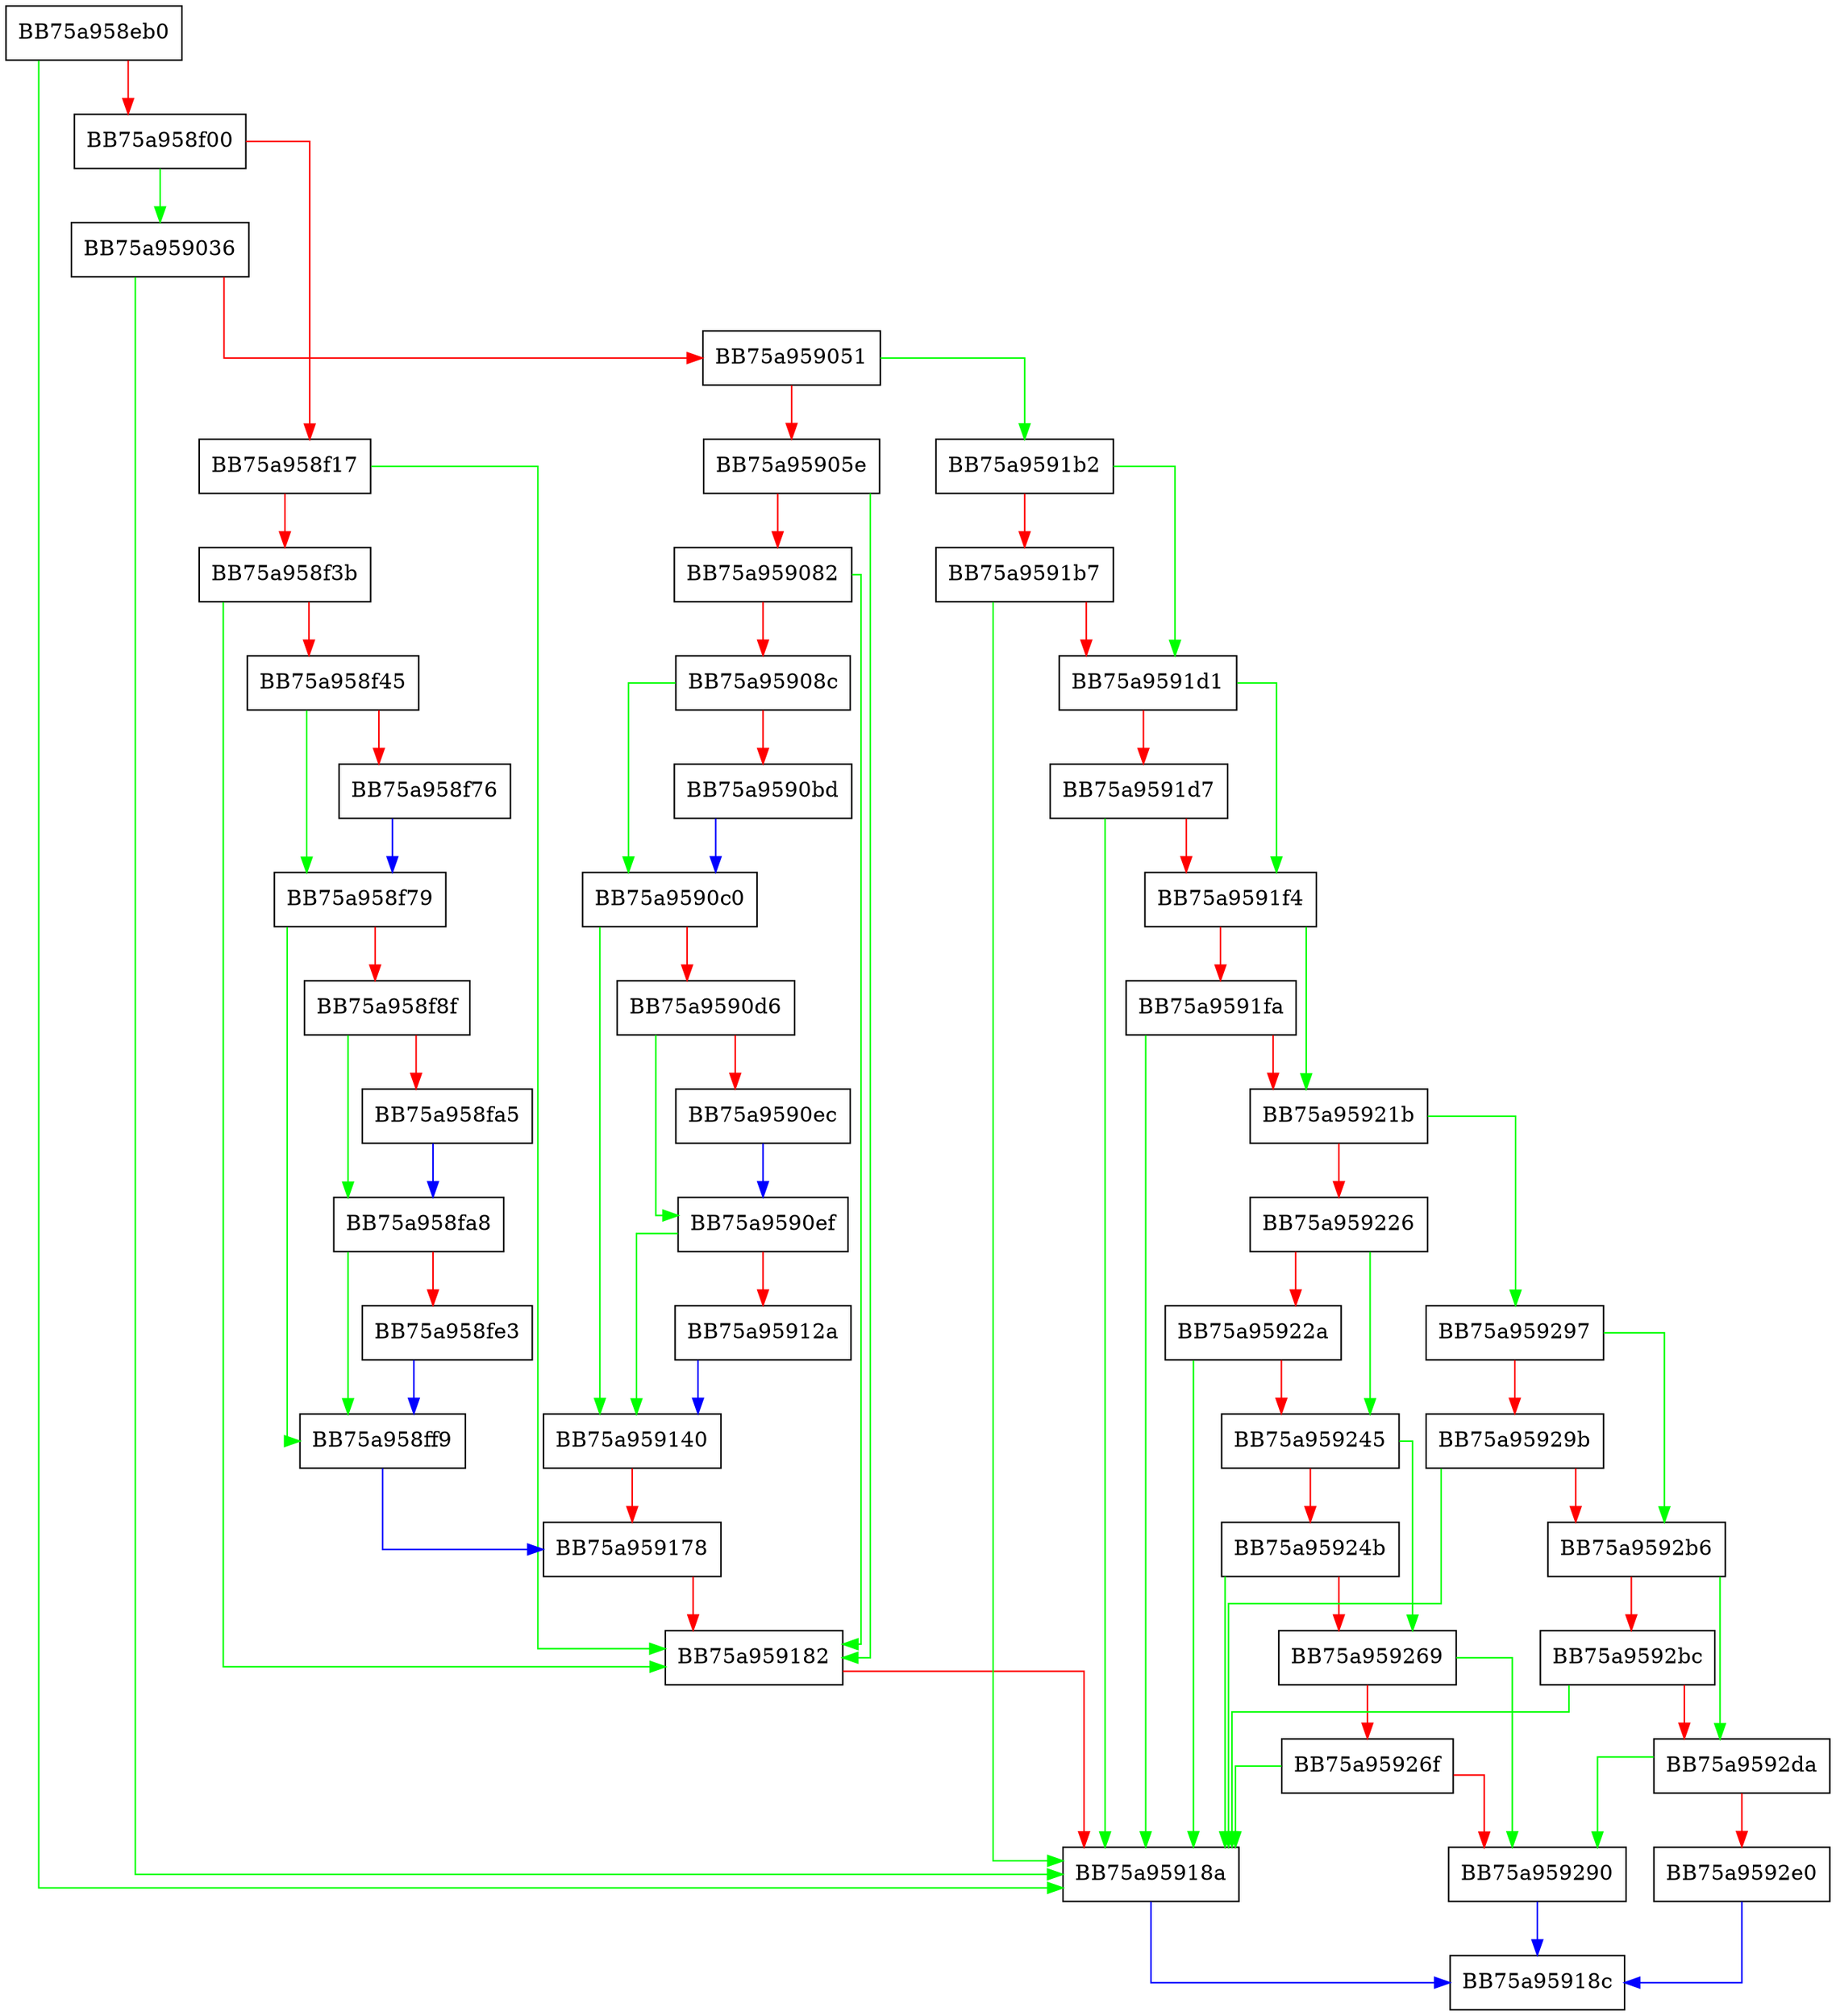 digraph _is_auto_config_ok {
  node [shape="box"];
  graph [splines=ortho];
  BB75a958eb0 -> BB75a95918a [color="green"];
  BB75a958eb0 -> BB75a958f00 [color="red"];
  BB75a958f00 -> BB75a959036 [color="green"];
  BB75a958f00 -> BB75a958f17 [color="red"];
  BB75a958f17 -> BB75a959182 [color="green"];
  BB75a958f17 -> BB75a958f3b [color="red"];
  BB75a958f3b -> BB75a959182 [color="green"];
  BB75a958f3b -> BB75a958f45 [color="red"];
  BB75a958f45 -> BB75a958f79 [color="green"];
  BB75a958f45 -> BB75a958f76 [color="red"];
  BB75a958f76 -> BB75a958f79 [color="blue"];
  BB75a958f79 -> BB75a958ff9 [color="green"];
  BB75a958f79 -> BB75a958f8f [color="red"];
  BB75a958f8f -> BB75a958fa8 [color="green"];
  BB75a958f8f -> BB75a958fa5 [color="red"];
  BB75a958fa5 -> BB75a958fa8 [color="blue"];
  BB75a958fa8 -> BB75a958ff9 [color="green"];
  BB75a958fa8 -> BB75a958fe3 [color="red"];
  BB75a958fe3 -> BB75a958ff9 [color="blue"];
  BB75a958ff9 -> BB75a959178 [color="blue"];
  BB75a959036 -> BB75a95918a [color="green"];
  BB75a959036 -> BB75a959051 [color="red"];
  BB75a959051 -> BB75a9591b2 [color="green"];
  BB75a959051 -> BB75a95905e [color="red"];
  BB75a95905e -> BB75a959182 [color="green"];
  BB75a95905e -> BB75a959082 [color="red"];
  BB75a959082 -> BB75a959182 [color="green"];
  BB75a959082 -> BB75a95908c [color="red"];
  BB75a95908c -> BB75a9590c0 [color="green"];
  BB75a95908c -> BB75a9590bd [color="red"];
  BB75a9590bd -> BB75a9590c0 [color="blue"];
  BB75a9590c0 -> BB75a959140 [color="green"];
  BB75a9590c0 -> BB75a9590d6 [color="red"];
  BB75a9590d6 -> BB75a9590ef [color="green"];
  BB75a9590d6 -> BB75a9590ec [color="red"];
  BB75a9590ec -> BB75a9590ef [color="blue"];
  BB75a9590ef -> BB75a959140 [color="green"];
  BB75a9590ef -> BB75a95912a [color="red"];
  BB75a95912a -> BB75a959140 [color="blue"];
  BB75a959140 -> BB75a959178 [color="red"];
  BB75a959178 -> BB75a959182 [color="red"];
  BB75a959182 -> BB75a95918a [color="red"];
  BB75a95918a -> BB75a95918c [color="blue"];
  BB75a9591b2 -> BB75a9591d1 [color="green"];
  BB75a9591b2 -> BB75a9591b7 [color="red"];
  BB75a9591b7 -> BB75a95918a [color="green"];
  BB75a9591b7 -> BB75a9591d1 [color="red"];
  BB75a9591d1 -> BB75a9591f4 [color="green"];
  BB75a9591d1 -> BB75a9591d7 [color="red"];
  BB75a9591d7 -> BB75a95918a [color="green"];
  BB75a9591d7 -> BB75a9591f4 [color="red"];
  BB75a9591f4 -> BB75a95921b [color="green"];
  BB75a9591f4 -> BB75a9591fa [color="red"];
  BB75a9591fa -> BB75a95918a [color="green"];
  BB75a9591fa -> BB75a95921b [color="red"];
  BB75a95921b -> BB75a959297 [color="green"];
  BB75a95921b -> BB75a959226 [color="red"];
  BB75a959226 -> BB75a959245 [color="green"];
  BB75a959226 -> BB75a95922a [color="red"];
  BB75a95922a -> BB75a95918a [color="green"];
  BB75a95922a -> BB75a959245 [color="red"];
  BB75a959245 -> BB75a959269 [color="green"];
  BB75a959245 -> BB75a95924b [color="red"];
  BB75a95924b -> BB75a95918a [color="green"];
  BB75a95924b -> BB75a959269 [color="red"];
  BB75a959269 -> BB75a959290 [color="green"];
  BB75a959269 -> BB75a95926f [color="red"];
  BB75a95926f -> BB75a95918a [color="green"];
  BB75a95926f -> BB75a959290 [color="red"];
  BB75a959290 -> BB75a95918c [color="blue"];
  BB75a959297 -> BB75a9592b6 [color="green"];
  BB75a959297 -> BB75a95929b [color="red"];
  BB75a95929b -> BB75a95918a [color="green"];
  BB75a95929b -> BB75a9592b6 [color="red"];
  BB75a9592b6 -> BB75a9592da [color="green"];
  BB75a9592b6 -> BB75a9592bc [color="red"];
  BB75a9592bc -> BB75a95918a [color="green"];
  BB75a9592bc -> BB75a9592da [color="red"];
  BB75a9592da -> BB75a959290 [color="green"];
  BB75a9592da -> BB75a9592e0 [color="red"];
  BB75a9592e0 -> BB75a95918c [color="blue"];
}